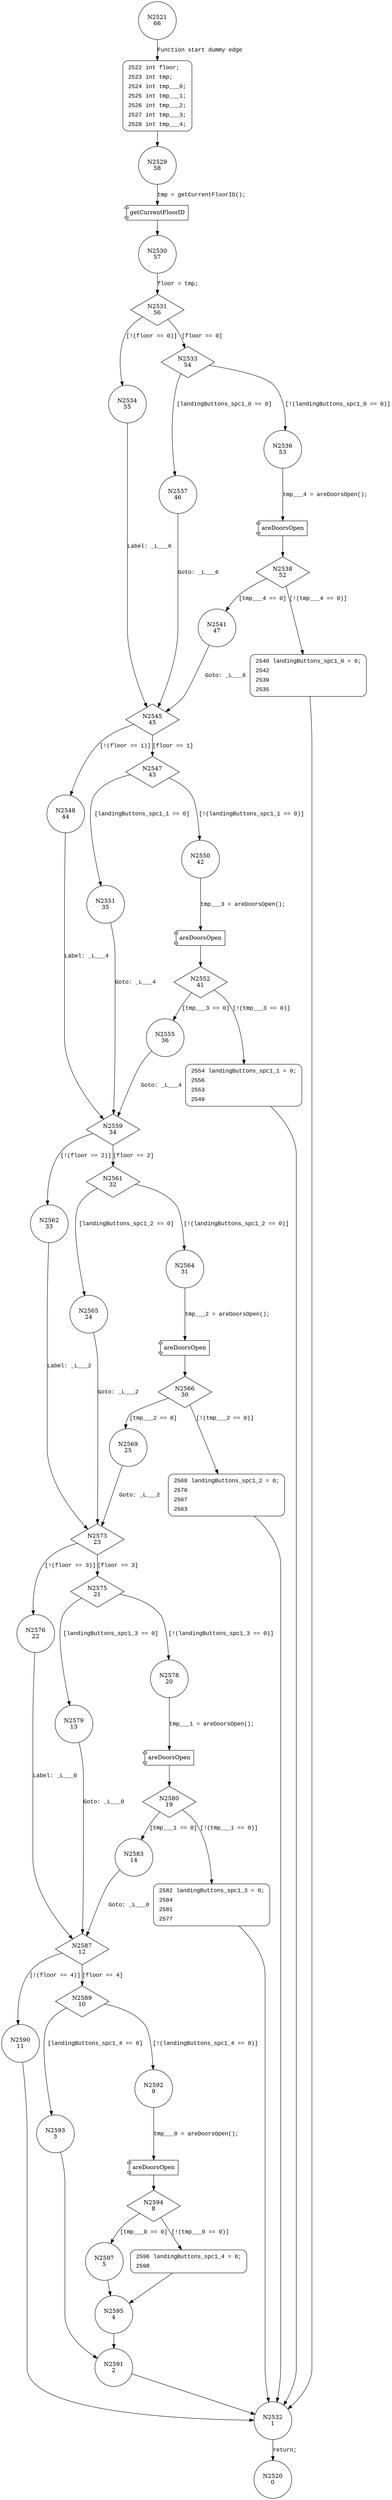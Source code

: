 digraph __utac_acc__Specification1_spec__3 {
2521 [shape="circle" label="N2521\n66"]
2522 [shape="circle" label="N2522\n65"]
2529 [shape="circle" label="N2529\n58"]
2530 [shape="circle" label="N2530\n57"]
2531 [shape="diamond" label="N2531\n56"]
2533 [shape="diamond" label="N2533\n54"]
2534 [shape="circle" label="N2534\n55"]
2545 [shape="diamond" label="N2545\n45"]
2547 [shape="diamond" label="N2547\n43"]
2548 [shape="circle" label="N2548\n44"]
2559 [shape="diamond" label="N2559\n34"]
2561 [shape="diamond" label="N2561\n32"]
2562 [shape="circle" label="N2562\n33"]
2573 [shape="diamond" label="N2573\n23"]
2575 [shape="diamond" label="N2575\n21"]
2576 [shape="circle" label="N2576\n22"]
2587 [shape="diamond" label="N2587\n12"]
2589 [shape="diamond" label="N2589\n10"]
2590 [shape="circle" label="N2590\n11"]
2532 [shape="circle" label="N2532\n1"]
2520 [shape="circle" label="N2520\n0"]
2593 [shape="circle" label="N2593\n3"]
2592 [shape="circle" label="N2592\n9"]
2594 [shape="diamond" label="N2594\n8"]
2597 [shape="circle" label="N2597\n5"]
2596 [shape="circle" label="N2596\n7"]
2595 [shape="circle" label="N2595\n4"]
2591 [shape="circle" label="N2591\n2"]
2579 [shape="circle" label="N2579\n13"]
2578 [shape="circle" label="N2578\n20"]
2580 [shape="diamond" label="N2580\n19"]
2583 [shape="circle" label="N2583\n14"]
2582 [shape="circle" label="N2582\n18"]
2565 [shape="circle" label="N2565\n24"]
2564 [shape="circle" label="N2564\n31"]
2566 [shape="diamond" label="N2566\n30"]
2569 [shape="circle" label="N2569\n25"]
2568 [shape="circle" label="N2568\n29"]
2551 [shape="circle" label="N2551\n35"]
2550 [shape="circle" label="N2550\n42"]
2552 [shape="diamond" label="N2552\n41"]
2555 [shape="circle" label="N2555\n36"]
2554 [shape="circle" label="N2554\n40"]
2537 [shape="circle" label="N2537\n46"]
2536 [shape="circle" label="N2536\n53"]
2538 [shape="diamond" label="N2538\n52"]
2541 [shape="circle" label="N2541\n47"]
2540 [shape="circle" label="N2540\n51"]
2522 [style="filled,bold" penwidth="1" fillcolor="white" fontname="Courier New" shape="Mrecord" label=<<table border="0" cellborder="0" cellpadding="3" bgcolor="white"><tr><td align="right">2522</td><td align="left">int floor;</td></tr><tr><td align="right">2523</td><td align="left">int tmp;</td></tr><tr><td align="right">2524</td><td align="left">int tmp___0;</td></tr><tr><td align="right">2525</td><td align="left">int tmp___1;</td></tr><tr><td align="right">2526</td><td align="left">int tmp___2;</td></tr><tr><td align="right">2527</td><td align="left">int tmp___3;</td></tr><tr><td align="right">2528</td><td align="left">int tmp___4;</td></tr></table>>]
2522 -> 2529[label=""]
2596 [style="filled,bold" penwidth="1" fillcolor="white" fontname="Courier New" shape="Mrecord" label=<<table border="0" cellborder="0" cellpadding="3" bgcolor="white"><tr><td align="right">2596</td><td align="left">landingButtons_spc1_4 = 0;</td></tr><tr><td align="right">2598</td><td align="left"></td></tr></table>>]
2596 -> 2595[label=""]
2582 [style="filled,bold" penwidth="1" fillcolor="white" fontname="Courier New" shape="Mrecord" label=<<table border="0" cellborder="0" cellpadding="3" bgcolor="white"><tr><td align="right">2582</td><td align="left">landingButtons_spc1_3 = 0;</td></tr><tr><td align="right">2584</td><td align="left"></td></tr><tr><td align="right">2581</td><td align="left"></td></tr><tr><td align="right">2577</td><td align="left"></td></tr></table>>]
2582 -> 2532[label=""]
2568 [style="filled,bold" penwidth="1" fillcolor="white" fontname="Courier New" shape="Mrecord" label=<<table border="0" cellborder="0" cellpadding="3" bgcolor="white"><tr><td align="right">2568</td><td align="left">landingButtons_spc1_2 = 0;</td></tr><tr><td align="right">2570</td><td align="left"></td></tr><tr><td align="right">2567</td><td align="left"></td></tr><tr><td align="right">2563</td><td align="left"></td></tr></table>>]
2568 -> 2532[label=""]
2554 [style="filled,bold" penwidth="1" fillcolor="white" fontname="Courier New" shape="Mrecord" label=<<table border="0" cellborder="0" cellpadding="3" bgcolor="white"><tr><td align="right">2554</td><td align="left">landingButtons_spc1_1 = 0;</td></tr><tr><td align="right">2556</td><td align="left"></td></tr><tr><td align="right">2553</td><td align="left"></td></tr><tr><td align="right">2549</td><td align="left"></td></tr></table>>]
2554 -> 2532[label=""]
2540 [style="filled,bold" penwidth="1" fillcolor="white" fontname="Courier New" shape="Mrecord" label=<<table border="0" cellborder="0" cellpadding="3" bgcolor="white"><tr><td align="right">2540</td><td align="left">landingButtons_spc1_0 = 0;</td></tr><tr><td align="right">2542</td><td align="left"></td></tr><tr><td align="right">2539</td><td align="left"></td></tr><tr><td align="right">2535</td><td align="left"></td></tr></table>>]
2540 -> 2532[label=""]
2521 -> 2522 [label="Function start dummy edge" fontname="Courier New"]
100167 [shape="component" label="getCurrentFloorID"]
2529 -> 100167 [label="tmp = getCurrentFloorID();" fontname="Courier New"]
100167 -> 2530 [label="" fontname="Courier New"]
2531 -> 2533 [label="[floor == 0]" fontname="Courier New"]
2531 -> 2534 [label="[!(floor == 0)]" fontname="Courier New"]
2545 -> 2547 [label="[floor == 1]" fontname="Courier New"]
2545 -> 2548 [label="[!(floor == 1)]" fontname="Courier New"]
2559 -> 2561 [label="[floor == 2]" fontname="Courier New"]
2559 -> 2562 [label="[!(floor == 2)]" fontname="Courier New"]
2573 -> 2575 [label="[floor == 3]" fontname="Courier New"]
2573 -> 2576 [label="[!(floor == 3)]" fontname="Courier New"]
2587 -> 2589 [label="[floor == 4]" fontname="Courier New"]
2587 -> 2590 [label="[!(floor == 4)]" fontname="Courier New"]
2532 -> 2520 [label="return;" fontname="Courier New"]
2589 -> 2593 [label="[landingButtons_spc1_4 == 0]" fontname="Courier New"]
2589 -> 2592 [label="[!(landingButtons_spc1_4 == 0)]" fontname="Courier New"]
100168 [shape="component" label="areDoorsOpen"]
2592 -> 100168 [label="tmp___0 = areDoorsOpen();" fontname="Courier New"]
100168 -> 2594 [label="" fontname="Courier New"]
2594 -> 2597 [label="[tmp___0 == 0]" fontname="Courier New"]
2594 -> 2596 [label="[!(tmp___0 == 0)]" fontname="Courier New"]
2595 -> 2591 [label="" fontname="Courier New"]
2591 -> 2532 [label="" fontname="Courier New"]
2593 -> 2591 [label="" fontname="Courier New"]
2575 -> 2579 [label="[landingButtons_spc1_3 == 0]" fontname="Courier New"]
2575 -> 2578 [label="[!(landingButtons_spc1_3 == 0)]" fontname="Courier New"]
100169 [shape="component" label="areDoorsOpen"]
2578 -> 100169 [label="tmp___1 = areDoorsOpen();" fontname="Courier New"]
100169 -> 2580 [label="" fontname="Courier New"]
2580 -> 2583 [label="[tmp___1 == 0]" fontname="Courier New"]
2580 -> 2582 [label="[!(tmp___1 == 0)]" fontname="Courier New"]
2583 -> 2587 [label="Goto: _L___0" fontname="Courier New"]
2561 -> 2565 [label="[landingButtons_spc1_2 == 0]" fontname="Courier New"]
2561 -> 2564 [label="[!(landingButtons_spc1_2 == 0)]" fontname="Courier New"]
100170 [shape="component" label="areDoorsOpen"]
2564 -> 100170 [label="tmp___2 = areDoorsOpen();" fontname="Courier New"]
100170 -> 2566 [label="" fontname="Courier New"]
2566 -> 2569 [label="[tmp___2 == 0]" fontname="Courier New"]
2566 -> 2568 [label="[!(tmp___2 == 0)]" fontname="Courier New"]
2569 -> 2573 [label="Goto: _L___2" fontname="Courier New"]
2547 -> 2551 [label="[landingButtons_spc1_1 == 0]" fontname="Courier New"]
2547 -> 2550 [label="[!(landingButtons_spc1_1 == 0)]" fontname="Courier New"]
100171 [shape="component" label="areDoorsOpen"]
2550 -> 100171 [label="tmp___3 = areDoorsOpen();" fontname="Courier New"]
100171 -> 2552 [label="" fontname="Courier New"]
2552 -> 2555 [label="[tmp___3 == 0]" fontname="Courier New"]
2552 -> 2554 [label="[!(tmp___3 == 0)]" fontname="Courier New"]
2555 -> 2559 [label="Goto: _L___4" fontname="Courier New"]
2533 -> 2537 [label="[landingButtons_spc1_0 == 0]" fontname="Courier New"]
2533 -> 2536 [label="[!(landingButtons_spc1_0 == 0)]" fontname="Courier New"]
100172 [shape="component" label="areDoorsOpen"]
2536 -> 100172 [label="tmp___4 = areDoorsOpen();" fontname="Courier New"]
100172 -> 2538 [label="" fontname="Courier New"]
2538 -> 2541 [label="[tmp___4 == 0]" fontname="Courier New"]
2538 -> 2540 [label="[!(tmp___4 == 0)]" fontname="Courier New"]
2541 -> 2545 [label="Goto: _L___6" fontname="Courier New"]
2530 -> 2531 [label="floor = tmp;" fontname="Courier New"]
2534 -> 2545 [label="Label: _L___6" fontname="Courier New"]
2548 -> 2559 [label="Label: _L___4" fontname="Courier New"]
2562 -> 2573 [label="Label: _L___2" fontname="Courier New"]
2576 -> 2587 [label="Label: _L___0" fontname="Courier New"]
2590 -> 2532 [label="" fontname="Courier New"]
2597 -> 2595 [label="" fontname="Courier New"]
2579 -> 2587 [label="Goto: _L___0" fontname="Courier New"]
2565 -> 2573 [label="Goto: _L___2" fontname="Courier New"]
2551 -> 2559 [label="Goto: _L___4" fontname="Courier New"]
2537 -> 2545 [label="Goto: _L___6" fontname="Courier New"]
}
